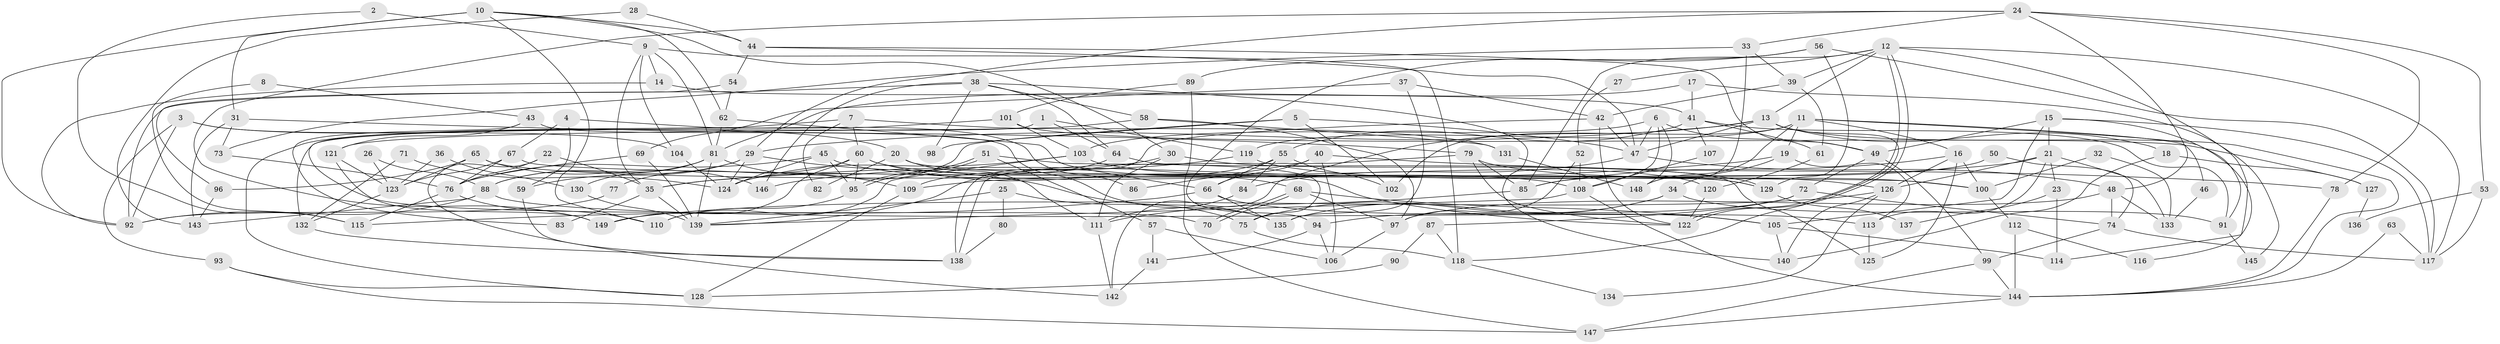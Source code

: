 // Generated by graph-tools (version 1.1) at 2025/49/03/09/25 04:49:04]
// undirected, 149 vertices, 298 edges
graph export_dot {
graph [start="1"]
  node [color=gray90,style=filled];
  1;
  2;
  3;
  4;
  5;
  6;
  7;
  8;
  9;
  10;
  11;
  12;
  13;
  14;
  15;
  16;
  17;
  18;
  19;
  20;
  21;
  22;
  23;
  24;
  25;
  26;
  27;
  28;
  29;
  30;
  31;
  32;
  33;
  34;
  35;
  36;
  37;
  38;
  39;
  40;
  41;
  42;
  43;
  44;
  45;
  46;
  47;
  48;
  49;
  50;
  51;
  52;
  53;
  54;
  55;
  56;
  57;
  58;
  59;
  60;
  61;
  62;
  63;
  64;
  65;
  66;
  67;
  68;
  69;
  70;
  71;
  72;
  73;
  74;
  75;
  76;
  77;
  78;
  79;
  80;
  81;
  82;
  83;
  84;
  85;
  86;
  87;
  88;
  89;
  90;
  91;
  92;
  93;
  94;
  95;
  96;
  97;
  98;
  99;
  100;
  101;
  102;
  103;
  104;
  105;
  106;
  107;
  108;
  109;
  110;
  111;
  112;
  113;
  114;
  115;
  116;
  117;
  118;
  119;
  120;
  121;
  122;
  123;
  124;
  125;
  126;
  127;
  128;
  129;
  130;
  131;
  132;
  133;
  134;
  135;
  136;
  137;
  138;
  139;
  140;
  141;
  142;
  143;
  144;
  145;
  146;
  147;
  148;
  149;
  1 -- 64;
  1 -- 132;
  1 -- 119;
  2 -- 9;
  2 -- 115;
  3 -- 92;
  3 -- 104;
  3 -- 20;
  3 -- 93;
  4 -- 59;
  4 -- 67;
  4 -- 86;
  5 -- 102;
  5 -- 124;
  5 -- 47;
  5 -- 98;
  6 -- 108;
  6 -- 47;
  6 -- 49;
  6 -- 103;
  6 -- 148;
  7 -- 60;
  7 -- 131;
  7 -- 70;
  7 -- 82;
  8 -- 115;
  8 -- 43;
  9 -- 81;
  9 -- 35;
  9 -- 14;
  9 -- 104;
  9 -- 118;
  10 -- 44;
  10 -- 110;
  10 -- 30;
  10 -- 31;
  10 -- 62;
  10 -- 92;
  11 -- 119;
  11 -- 148;
  11 -- 16;
  11 -- 19;
  11 -- 46;
  11 -- 102;
  11 -- 116;
  12 -- 13;
  12 -- 122;
  12 -- 122;
  12 -- 27;
  12 -- 39;
  12 -- 85;
  12 -- 114;
  12 -- 117;
  13 -- 47;
  13 -- 29;
  13 -- 18;
  13 -- 118;
  13 -- 142;
  13 -- 144;
  14 -- 92;
  14 -- 41;
  15 -- 49;
  15 -- 21;
  15 -- 91;
  15 -- 105;
  15 -- 117;
  16 -- 100;
  16 -- 85;
  16 -- 125;
  16 -- 126;
  17 -- 81;
  17 -- 41;
  17 -- 145;
  18 -- 140;
  18 -- 127;
  19 -- 35;
  19 -- 34;
  19 -- 113;
  20 -- 111;
  20 -- 82;
  20 -- 129;
  21 -- 126;
  21 -- 113;
  21 -- 23;
  21 -- 109;
  21 -- 133;
  22 -- 35;
  22 -- 76;
  22 -- 142;
  23 -- 114;
  23 -- 137;
  24 -- 29;
  24 -- 149;
  24 -- 33;
  24 -- 48;
  24 -- 53;
  24 -- 78;
  25 -- 75;
  25 -- 139;
  25 -- 80;
  26 -- 123;
  26 -- 88;
  27 -- 52;
  28 -- 44;
  28 -- 143;
  29 -- 124;
  29 -- 135;
  29 -- 59;
  29 -- 88;
  30 -- 111;
  30 -- 35;
  30 -- 129;
  31 -- 73;
  31 -- 79;
  31 -- 143;
  32 -- 133;
  32 -- 100;
  33 -- 39;
  33 -- 73;
  33 -- 148;
  34 -- 135;
  34 -- 75;
  34 -- 91;
  35 -- 139;
  35 -- 83;
  36 -- 130;
  36 -- 123;
  37 -- 69;
  37 -- 42;
  37 -- 135;
  38 -- 64;
  38 -- 146;
  38 -- 58;
  38 -- 92;
  38 -- 98;
  38 -- 140;
  39 -- 42;
  39 -- 61;
  40 -- 78;
  40 -- 66;
  40 -- 86;
  40 -- 106;
  41 -- 91;
  41 -- 55;
  41 -- 61;
  41 -- 107;
  42 -- 122;
  42 -- 47;
  42 -- 138;
  43 -- 121;
  43 -- 135;
  43 -- 83;
  44 -- 47;
  44 -- 49;
  44 -- 54;
  45 -- 108;
  45 -- 95;
  45 -- 76;
  45 -- 124;
  46 -- 133;
  47 -- 48;
  47 -- 84;
  48 -- 97;
  48 -- 74;
  48 -- 133;
  49 -- 72;
  49 -- 99;
  50 -- 85;
  50 -- 74;
  51 -- 95;
  51 -- 95;
  51 -- 75;
  51 -- 57;
  52 -- 108;
  52 -- 97;
  53 -- 117;
  53 -- 136;
  54 -- 62;
  54 -- 96;
  55 -- 84;
  55 -- 66;
  55 -- 102;
  55 -- 139;
  56 -- 129;
  56 -- 117;
  56 -- 89;
  56 -- 94;
  57 -- 106;
  57 -- 141;
  58 -- 97;
  58 -- 121;
  58 -- 131;
  59 -- 138;
  60 -- 122;
  60 -- 68;
  60 -- 77;
  60 -- 95;
  60 -- 149;
  61 -- 120;
  62 -- 81;
  62 -- 66;
  63 -- 117;
  63 -- 144;
  64 -- 125;
  64 -- 109;
  65 -- 129;
  65 -- 96;
  65 -- 123;
  65 -- 146;
  66 -- 105;
  66 -- 115;
  66 -- 135;
  67 -- 123;
  67 -- 76;
  67 -- 100;
  68 -- 105;
  68 -- 70;
  68 -- 70;
  68 -- 97;
  69 -- 139;
  69 -- 76;
  71 -- 124;
  71 -- 132;
  72 -- 94;
  72 -- 74;
  72 -- 87;
  73 -- 76;
  74 -- 117;
  74 -- 99;
  75 -- 118;
  76 -- 110;
  76 -- 115;
  77 -- 92;
  78 -- 144;
  79 -- 85;
  79 -- 100;
  79 -- 122;
  79 -- 138;
  80 -- 138;
  81 -- 88;
  81 -- 109;
  81 -- 130;
  81 -- 139;
  84 -- 111;
  85 -- 111;
  87 -- 118;
  87 -- 90;
  88 -- 92;
  88 -- 113;
  88 -- 143;
  89 -- 147;
  89 -- 101;
  90 -- 128;
  91 -- 145;
  93 -- 147;
  93 -- 128;
  94 -- 141;
  94 -- 106;
  95 -- 110;
  96 -- 143;
  97 -- 106;
  99 -- 144;
  99 -- 147;
  100 -- 112;
  101 -- 103;
  101 -- 127;
  101 -- 128;
  103 -- 120;
  103 -- 110;
  103 -- 124;
  104 -- 124;
  105 -- 114;
  105 -- 140;
  107 -- 108;
  108 -- 144;
  108 -- 139;
  109 -- 128;
  111 -- 142;
  112 -- 144;
  112 -- 116;
  113 -- 125;
  118 -- 134;
  119 -- 126;
  119 -- 146;
  120 -- 122;
  121 -- 149;
  121 -- 123;
  123 -- 132;
  126 -- 140;
  126 -- 134;
  126 -- 149;
  127 -- 136;
  129 -- 137;
  130 -- 139;
  131 -- 148;
  132 -- 138;
  141 -- 142;
  144 -- 147;
}

